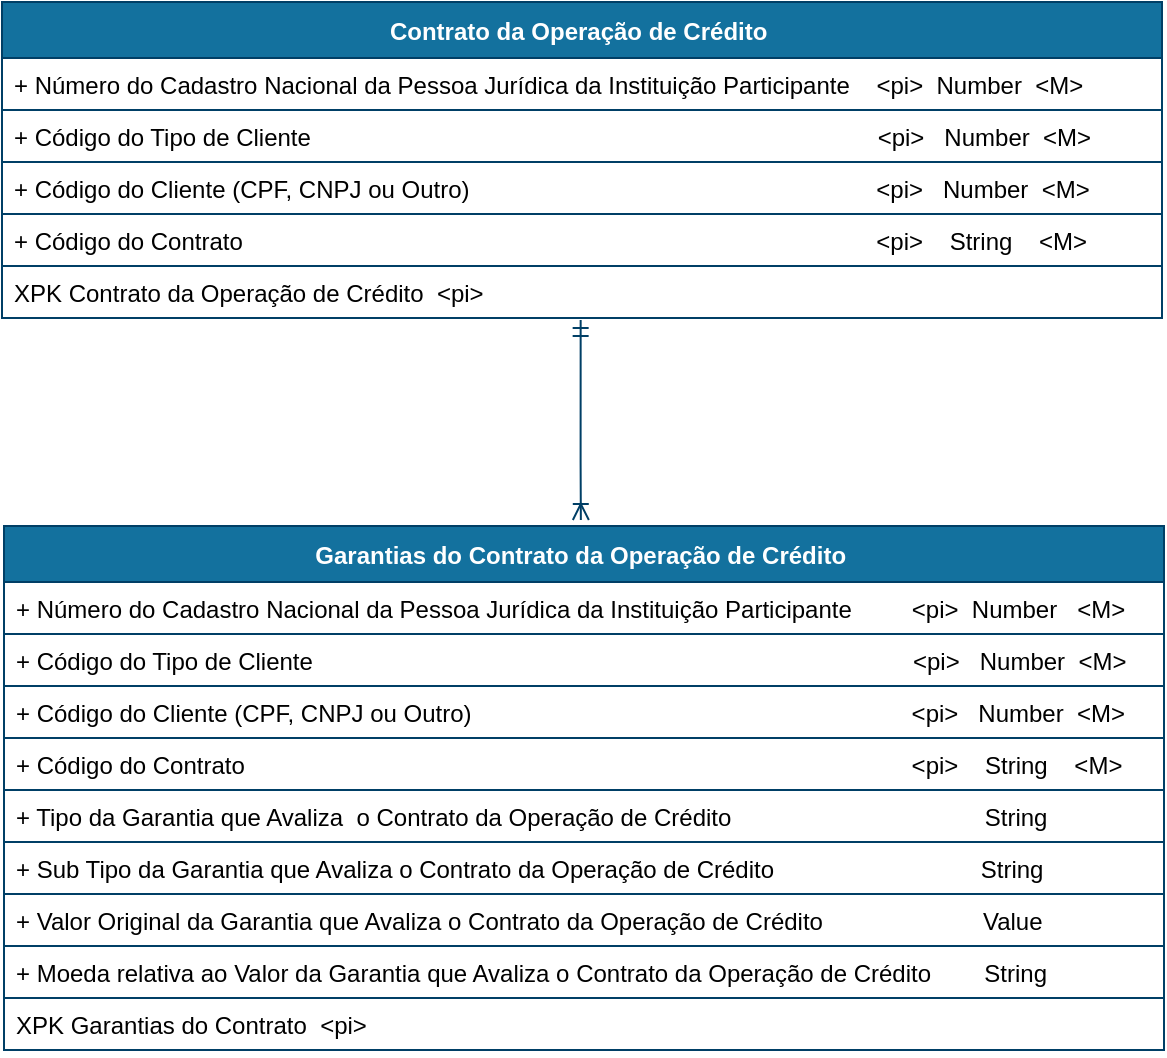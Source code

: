 <mxfile version="14.4.2" type="device"><diagram id="R2lEEEUBdFMjLlhIrx00" name="Balance"><mxGraphModel dx="3475" dy="2071" grid="1" gridSize="10" guides="1" tooltips="1" connect="1" arrows="1" fold="1" page="1" pageScale="1" pageWidth="1169" pageHeight="827" math="0" shadow="0" extFonts="Permanent Marker^https://fonts.googleapis.com/css?family=Permanent+Marker"><root><mxCell id="0"/><mxCell id="1" parent="0"/><mxCell id="N1R-gL4cE6vGFsVNWNO--109" value="" style="edgeStyle=orthogonalEdgeStyle;rounded=0;orthogonalLoop=1;jettySize=auto;html=1;startArrow=ERmandOne;startFill=0;endArrow=ERoneToMany;endFill=0;strokeColor=#003F66;exitX=0.505;exitY=1.115;exitDx=0;exitDy=0;exitPerimeter=0;" parent="1" edge="1"><mxGeometry relative="1" as="geometry"><Array as="points"><mxPoint x="-1776.57" y="-1369.99"/><mxPoint x="-1776.57" y="-1369.99"/></Array><mxPoint x="-1776.67" y="-1441" as="sourcePoint"/><mxPoint x="-1776.57" y="-1341" as="targetPoint"/></mxGeometry></mxCell><mxCell id="AKTEsfnDCdTXs4y5ryZj-1" value="Contrato da Operação de Crédito " style="swimlane;fontStyle=1;childLayout=stackLayout;horizontal=1;startSize=28;horizontalStack=0;resizeParent=1;resizeParentMax=0;resizeLast=0;collapsible=1;marginBottom=0;rounded=0;shadow=0;comic=0;sketch=0;align=center;html=0;autosize=1;fillColor=#13719E;strokeColor=#003F66;fontColor=#FFFFFF;" parent="1" vertex="1"><mxGeometry x="-2066" y="-1600" width="580" height="158" as="geometry"/></mxCell><mxCell id="AKTEsfnDCdTXs4y5ryZj-29" value="+ Número do Cadastro Nacional da Pessoa Jurídica da Instituição Participante    &lt;pi&gt;  Number  &lt;M&gt;" style="text;fillColor=none;align=left;verticalAlign=top;spacingLeft=4;spacingRight=4;overflow=hidden;rotatable=0;points=[[0,0.5],[1,0.5]];portConstraint=eastwest;strokeColor=#003F66;" parent="AKTEsfnDCdTXs4y5ryZj-1" vertex="1"><mxGeometry y="28" width="580" height="26" as="geometry"/></mxCell><mxCell id="AKTEsfnDCdTXs4y5ryZj-3" value="+ Código do Tipo de Cliente                                                                                     &lt;pi&gt;   Number  &lt;M&gt;" style="text;fillColor=none;align=left;verticalAlign=top;spacingLeft=4;spacingRight=4;overflow=hidden;rotatable=0;points=[[0,0.5],[1,0.5]];portConstraint=eastwest;strokeColor=#003F66;" parent="AKTEsfnDCdTXs4y5ryZj-1" vertex="1"><mxGeometry y="54" width="580" height="26" as="geometry"/></mxCell><mxCell id="AKTEsfnDCdTXs4y5ryZj-4" value="+ Código do Cliente (CPF, CNPJ ou Outro)                                                             &lt;pi&gt;   Number  &lt;M&gt;" style="text;fillColor=none;align=left;verticalAlign=top;spacingLeft=4;spacingRight=4;overflow=hidden;rotatable=0;points=[[0,0.5],[1,0.5]];portConstraint=eastwest;strokeColor=#003F66;" parent="AKTEsfnDCdTXs4y5ryZj-1" vertex="1"><mxGeometry y="80" width="580" height="26" as="geometry"/></mxCell><mxCell id="AKTEsfnDCdTXs4y5ryZj-5" value="+ Código do Contrato                                                                                               &lt;pi&gt;    String    &lt;M&gt;" style="text;fillColor=none;align=left;verticalAlign=top;spacingLeft=4;spacingRight=4;overflow=hidden;rotatable=0;points=[[0,0.5],[1,0.5]];portConstraint=eastwest;strokeColor=#003F66;" parent="AKTEsfnDCdTXs4y5ryZj-1" vertex="1"><mxGeometry y="106" width="580" height="26" as="geometry"/></mxCell><mxCell id="AKTEsfnDCdTXs4y5ryZj-10" value="XPK Contrato da Operação de Crédito  &lt;pi&gt;" style="text;fillColor=none;align=left;verticalAlign=top;spacingLeft=4;spacingRight=4;overflow=hidden;rotatable=0;points=[[0,0.5],[1,0.5]];portConstraint=eastwest;strokeColor=#003F66;" parent="AKTEsfnDCdTXs4y5ryZj-1" vertex="1"><mxGeometry y="132" width="580" height="26" as="geometry"/></mxCell><mxCell id="p0ptRsjB7zbW4Zr5xb5n-2" value="Garantias do Contrato da Operação de Crédito " style="swimlane;fontStyle=1;childLayout=stackLayout;horizontal=1;startSize=28;horizontalStack=0;resizeParent=1;resizeParentMax=0;resizeLast=0;collapsible=1;marginBottom=0;rounded=0;shadow=0;comic=0;sketch=0;align=center;html=0;autosize=1;fillColor=#13719E;strokeColor=#003F66;fontColor=#FFFFFF;" parent="1" vertex="1"><mxGeometry x="-2065" y="-1338" width="580" height="262" as="geometry"/></mxCell><mxCell id="p0ptRsjB7zbW4Zr5xb5n-3" value="+ Número do Cadastro Nacional da Pessoa Jurídica da Instituição Participante         &lt;pi&gt;  Number   &lt;M&gt;" style="text;fillColor=none;align=left;verticalAlign=top;spacingLeft=4;spacingRight=4;overflow=hidden;rotatable=0;points=[[0,0.5],[1,0.5]];portConstraint=eastwest;strokeColor=#003F66;" parent="p0ptRsjB7zbW4Zr5xb5n-2" vertex="1"><mxGeometry y="28" width="580" height="26" as="geometry"/></mxCell><mxCell id="p0ptRsjB7zbW4Zr5xb5n-4" value="+ Código do Tipo de Cliente                                                                                          &lt;pi&gt;   Number  &lt;M&gt;" style="text;fillColor=none;align=left;verticalAlign=top;spacingLeft=4;spacingRight=4;overflow=hidden;rotatable=0;points=[[0,0.5],[1,0.5]];portConstraint=eastwest;strokeColor=#003F66;" parent="p0ptRsjB7zbW4Zr5xb5n-2" vertex="1"><mxGeometry y="54" width="580" height="26" as="geometry"/></mxCell><mxCell id="p0ptRsjB7zbW4Zr5xb5n-5" value="+ Código do Cliente (CPF, CNPJ ou Outro)                                                                  &lt;pi&gt;   Number  &lt;M&gt;" style="text;fillColor=none;align=left;verticalAlign=top;spacingLeft=4;spacingRight=4;overflow=hidden;rotatable=0;points=[[0,0.5],[1,0.5]];portConstraint=eastwest;strokeColor=#003F66;" parent="p0ptRsjB7zbW4Zr5xb5n-2" vertex="1"><mxGeometry y="80" width="580" height="26" as="geometry"/></mxCell><mxCell id="p0ptRsjB7zbW4Zr5xb5n-6" value="+ Código do Contrato                                                                                                    &lt;pi&gt;    String    &lt;M&gt;" style="text;fillColor=none;align=left;verticalAlign=top;spacingLeft=4;spacingRight=4;overflow=hidden;rotatable=0;points=[[0,0.5],[1,0.5]];portConstraint=eastwest;strokeColor=#003F66;" parent="p0ptRsjB7zbW4Zr5xb5n-2" vertex="1"><mxGeometry y="106" width="580" height="26" as="geometry"/></mxCell><mxCell id="p0ptRsjB7zbW4Zr5xb5n-7" value="+ Tipo da Garantia que Avaliza  o Contrato da Operação de Crédito                                      String" style="text;fillColor=none;align=left;verticalAlign=top;spacingLeft=4;spacingRight=4;overflow=hidden;rotatable=0;points=[[0,0.5],[1,0.5]];portConstraint=eastwest;strokeColor=#003F66;" parent="p0ptRsjB7zbW4Zr5xb5n-2" vertex="1"><mxGeometry y="132" width="580" height="26" as="geometry"/></mxCell><mxCell id="p0ptRsjB7zbW4Zr5xb5n-21" value="+ Sub Tipo da Garantia que Avaliza o Contrato da Operação de Crédito                               String" style="text;fillColor=none;align=left;verticalAlign=top;spacingLeft=4;spacingRight=4;overflow=hidden;rotatable=0;points=[[0,0.5],[1,0.5]];portConstraint=eastwest;strokeColor=#003F66;" parent="p0ptRsjB7zbW4Zr5xb5n-2" vertex="1"><mxGeometry y="158" width="580" height="26" as="geometry"/></mxCell><mxCell id="AKTEsfnDCdTXs4y5ryZj-2" value="+ Valor Original da Garantia que Avaliza o Contrato da Operação de Crédito                        Value" style="text;fillColor=none;align=left;verticalAlign=top;spacingLeft=4;spacingRight=4;overflow=hidden;rotatable=0;points=[[0,0.5],[1,0.5]];portConstraint=eastwest;strokeColor=#003F66;" parent="p0ptRsjB7zbW4Zr5xb5n-2" vertex="1"><mxGeometry y="184" width="580" height="26" as="geometry"/></mxCell><mxCell id="p0ptRsjB7zbW4Zr5xb5n-13" value="+ Moeda relativa ao Valor da Garantia que Avaliza o Contrato da Operação de Crédito        String" style="text;fillColor=none;align=left;verticalAlign=top;spacingLeft=4;spacingRight=4;overflow=hidden;rotatable=0;points=[[0,0.5],[1,0.5]];portConstraint=eastwest;strokeColor=#003F66;" parent="p0ptRsjB7zbW4Zr5xb5n-2" vertex="1"><mxGeometry y="210" width="580" height="26" as="geometry"/></mxCell><mxCell id="p0ptRsjB7zbW4Zr5xb5n-10" value="XPK Garantias do Contrato  &lt;pi&gt;" style="text;fillColor=none;align=left;verticalAlign=top;spacingLeft=4;spacingRight=4;overflow=hidden;rotatable=0;points=[[0,0.5],[1,0.5]];portConstraint=eastwest;strokeColor=#003F66;" parent="p0ptRsjB7zbW4Zr5xb5n-2" vertex="1"><mxGeometry y="236" width="580" height="26" as="geometry"/></mxCell></root></mxGraphModel></diagram></mxfile>